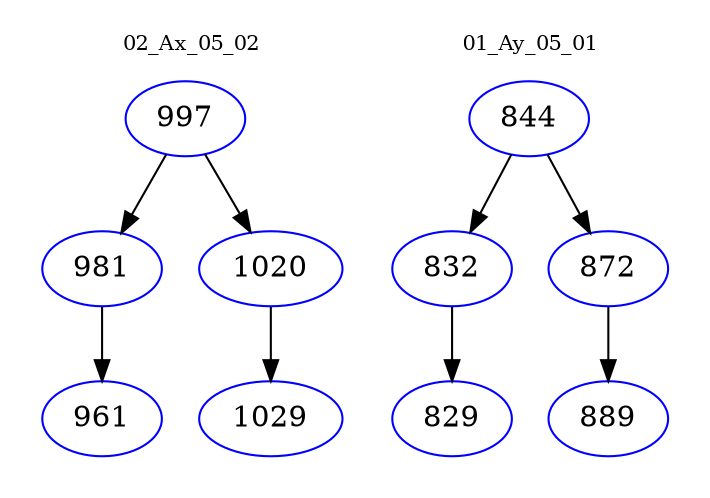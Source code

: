 digraph{
subgraph cluster_0 {
color = white
label = "02_Ax_05_02";
fontsize=10;
T0_997 [label="997", color="blue"]
T0_997 -> T0_981 [color="black"]
T0_981 [label="981", color="blue"]
T0_981 -> T0_961 [color="black"]
T0_961 [label="961", color="blue"]
T0_997 -> T0_1020 [color="black"]
T0_1020 [label="1020", color="blue"]
T0_1020 -> T0_1029 [color="black"]
T0_1029 [label="1029", color="blue"]
}
subgraph cluster_1 {
color = white
label = "01_Ay_05_01";
fontsize=10;
T1_844 [label="844", color="blue"]
T1_844 -> T1_832 [color="black"]
T1_832 [label="832", color="blue"]
T1_832 -> T1_829 [color="black"]
T1_829 [label="829", color="blue"]
T1_844 -> T1_872 [color="black"]
T1_872 [label="872", color="blue"]
T1_872 -> T1_889 [color="black"]
T1_889 [label="889", color="blue"]
}
}
